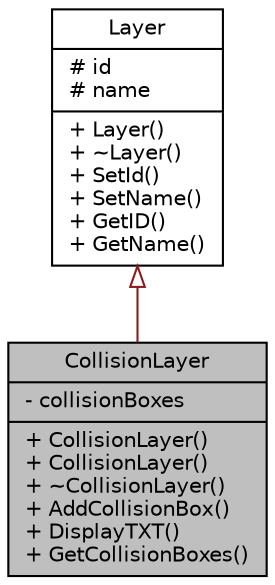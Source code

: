 digraph "CollisionLayer"
{
 // LATEX_PDF_SIZE
  bgcolor="transparent";
  edge [fontname="Helvetica",fontsize="10",labelfontname="Helvetica",labelfontsize="10"];
  node [fontname="Helvetica",fontsize="10",shape=record];
  Node1 [label="{CollisionLayer\n|- collisionBoxes\l|+ CollisionLayer()\l+ CollisionLayer()\l+ ~CollisionLayer()\l+ AddCollisionBox()\l+ DisplayTXT()\l+ GetCollisionBoxes()\l}",height=0.2,width=0.4,color="black", fillcolor="grey75", style="filled", fontcolor="black",tooltip="Classe représentant une couche de CollisionBox Hérité de Layer Représente toutes les CollisionBox d'u..."];
  Node2 -> Node1 [dir="back",color="firebrick4",fontsize="10",style="solid",arrowtail="onormal",fontname="Helvetica"];
  Node2 [label="{Layer\n|# id\l# name\l|+ Layer()\l+ ~Layer()\l+ SetId()\l+ SetName()\l+ GetID()\l+ GetName()\l}",height=0.2,width=0.4,color="black",URL="$classLayer.html",tooltip=" "];
}
